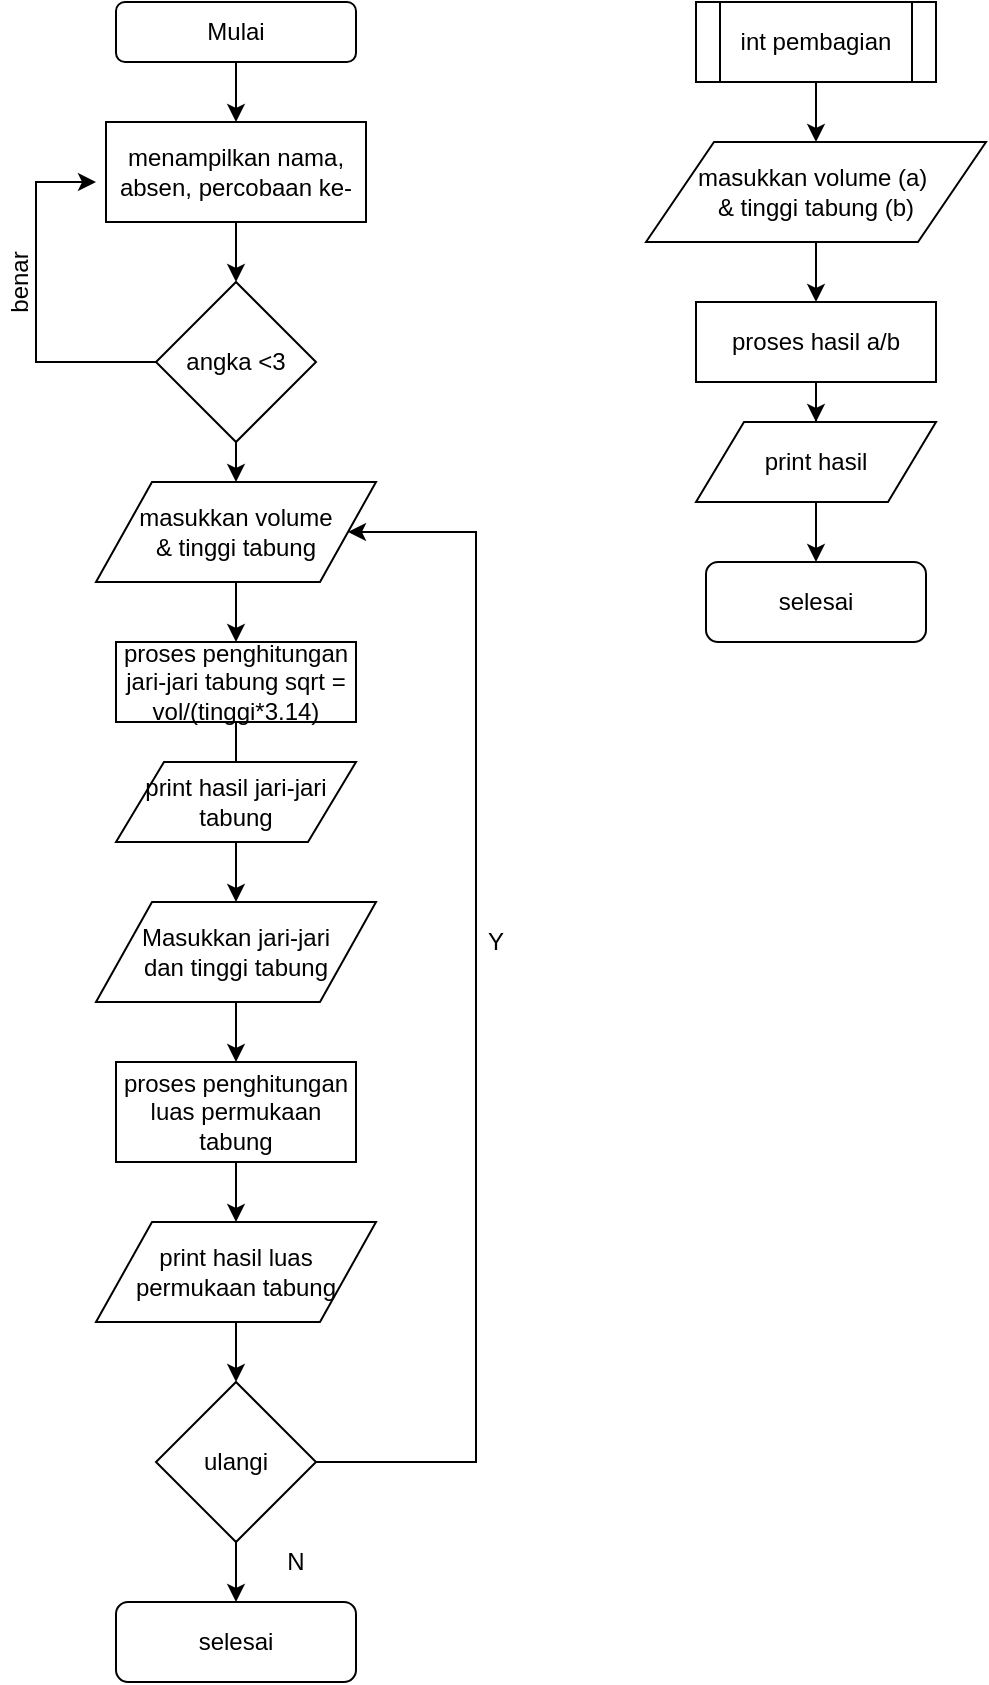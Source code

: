 <mxfile version="12.9.14" type="github">
  <diagram id="ThjVVSDZuOxU2vxRbBm2" name="Halaman-1">
    <mxGraphModel dx="868" dy="482" grid="1" gridSize="10" guides="1" tooltips="1" connect="1" arrows="1" fold="1" page="1" pageScale="1" pageWidth="850" pageHeight="1100" math="0" shadow="0">
      <root>
        <mxCell id="0" />
        <mxCell id="1" parent="0" />
        <mxCell id="2Dfqi70ykLB82hxpKwa3-2" style="edgeStyle=orthogonalEdgeStyle;rounded=0;orthogonalLoop=1;jettySize=auto;html=1;" edge="1" parent="1" source="2Dfqi70ykLB82hxpKwa3-1">
          <mxGeometry relative="1" as="geometry">
            <mxPoint x="330" y="100" as="targetPoint" />
          </mxGeometry>
        </mxCell>
        <mxCell id="2Dfqi70ykLB82hxpKwa3-1" value="Mulai" style="rounded=1;whiteSpace=wrap;html=1;" vertex="1" parent="1">
          <mxGeometry x="270" y="40" width="120" height="30" as="geometry" />
        </mxCell>
        <mxCell id="2Dfqi70ykLB82hxpKwa3-4" style="edgeStyle=orthogonalEdgeStyle;rounded=0;orthogonalLoop=1;jettySize=auto;html=1;" edge="1" parent="1" source="2Dfqi70ykLB82hxpKwa3-3" target="2Dfqi70ykLB82hxpKwa3-5">
          <mxGeometry relative="1" as="geometry">
            <mxPoint x="335" y="180" as="targetPoint" />
          </mxGeometry>
        </mxCell>
        <mxCell id="2Dfqi70ykLB82hxpKwa3-3" value="menampilkan nama, absen, percobaan ke-" style="rounded=0;whiteSpace=wrap;html=1;" vertex="1" parent="1">
          <mxGeometry x="265" y="100" width="130" height="50" as="geometry" />
        </mxCell>
        <mxCell id="2Dfqi70ykLB82hxpKwa3-6" style="edgeStyle=orthogonalEdgeStyle;rounded=0;orthogonalLoop=1;jettySize=auto;html=1;" edge="1" parent="1" source="2Dfqi70ykLB82hxpKwa3-5">
          <mxGeometry relative="1" as="geometry">
            <mxPoint x="260" y="130" as="targetPoint" />
            <Array as="points">
              <mxPoint x="230" y="220" />
              <mxPoint x="230" y="130" />
            </Array>
          </mxGeometry>
        </mxCell>
        <mxCell id="2Dfqi70ykLB82hxpKwa3-11" style="edgeStyle=orthogonalEdgeStyle;rounded=0;orthogonalLoop=1;jettySize=auto;html=1;" edge="1" parent="1" source="2Dfqi70ykLB82hxpKwa3-5">
          <mxGeometry relative="1" as="geometry">
            <mxPoint x="330" y="280" as="targetPoint" />
          </mxGeometry>
        </mxCell>
        <mxCell id="2Dfqi70ykLB82hxpKwa3-5" value="angka &amp;lt;3" style="rhombus;whiteSpace=wrap;html=1;" vertex="1" parent="1">
          <mxGeometry x="290" y="180" width="80" height="80" as="geometry" />
        </mxCell>
        <mxCell id="2Dfqi70ykLB82hxpKwa3-7" value="benar" style="text;html=1;strokeColor=none;fillColor=none;align=center;verticalAlign=middle;whiteSpace=wrap;rounded=0;rotation=-90;" vertex="1" parent="1">
          <mxGeometry x="202" y="170" width="40" height="20" as="geometry" />
        </mxCell>
        <mxCell id="2Dfqi70ykLB82hxpKwa3-13" style="edgeStyle=orthogonalEdgeStyle;rounded=0;orthogonalLoop=1;jettySize=auto;html=1;" edge="1" parent="1" source="2Dfqi70ykLB82hxpKwa3-12">
          <mxGeometry relative="1" as="geometry">
            <mxPoint x="330" y="360" as="targetPoint" />
          </mxGeometry>
        </mxCell>
        <mxCell id="2Dfqi70ykLB82hxpKwa3-12" value="masukkan volume &lt;br&gt;&amp;amp; tinggi tabung" style="shape=parallelogram;perimeter=parallelogramPerimeter;whiteSpace=wrap;html=1;" vertex="1" parent="1">
          <mxGeometry x="260" y="280" width="140" height="50" as="geometry" />
        </mxCell>
        <mxCell id="2Dfqi70ykLB82hxpKwa3-16" style="edgeStyle=orthogonalEdgeStyle;rounded=0;orthogonalLoop=1;jettySize=auto;html=1;" edge="1" parent="1" source="2Dfqi70ykLB82hxpKwa3-15">
          <mxGeometry relative="1" as="geometry">
            <mxPoint x="330" y="440" as="targetPoint" />
          </mxGeometry>
        </mxCell>
        <mxCell id="2Dfqi70ykLB82hxpKwa3-15" value="proses penghitungan jari-jari tabung sqrt = vol/(tinggi*3.14)" style="rounded=0;whiteSpace=wrap;html=1;" vertex="1" parent="1">
          <mxGeometry x="270" y="360" width="120" height="40" as="geometry" />
        </mxCell>
        <mxCell id="2Dfqi70ykLB82hxpKwa3-18" style="edgeStyle=orthogonalEdgeStyle;rounded=0;orthogonalLoop=1;jettySize=auto;html=1;" edge="1" parent="1" source="2Dfqi70ykLB82hxpKwa3-17" target="2Dfqi70ykLB82hxpKwa3-19">
          <mxGeometry relative="1" as="geometry">
            <mxPoint x="330" y="510" as="targetPoint" />
          </mxGeometry>
        </mxCell>
        <mxCell id="2Dfqi70ykLB82hxpKwa3-17" value="print hasil jari-jari tabung" style="shape=parallelogram;perimeter=parallelogramPerimeter;whiteSpace=wrap;html=1;" vertex="1" parent="1">
          <mxGeometry x="270" y="420" width="120" height="40" as="geometry" />
        </mxCell>
        <mxCell id="2Dfqi70ykLB82hxpKwa3-20" style="edgeStyle=orthogonalEdgeStyle;rounded=0;orthogonalLoop=1;jettySize=auto;html=1;" edge="1" parent="1" source="2Dfqi70ykLB82hxpKwa3-19" target="2Dfqi70ykLB82hxpKwa3-21">
          <mxGeometry relative="1" as="geometry">
            <mxPoint x="330" y="580" as="targetPoint" />
          </mxGeometry>
        </mxCell>
        <mxCell id="2Dfqi70ykLB82hxpKwa3-19" value="Masukkan jari-jari &lt;br&gt;dan tinggi tabung" style="shape=parallelogram;perimeter=parallelogramPerimeter;whiteSpace=wrap;html=1;" vertex="1" parent="1">
          <mxGeometry x="260" y="490" width="140" height="50" as="geometry" />
        </mxCell>
        <mxCell id="2Dfqi70ykLB82hxpKwa3-23" style="edgeStyle=orthogonalEdgeStyle;rounded=0;orthogonalLoop=1;jettySize=auto;html=1;" edge="1" parent="1" source="2Dfqi70ykLB82hxpKwa3-21" target="2Dfqi70ykLB82hxpKwa3-22">
          <mxGeometry relative="1" as="geometry" />
        </mxCell>
        <mxCell id="2Dfqi70ykLB82hxpKwa3-21" value="proses penghitungan luas permukaan tabung" style="rounded=0;whiteSpace=wrap;html=1;" vertex="1" parent="1">
          <mxGeometry x="270" y="570" width="120" height="50" as="geometry" />
        </mxCell>
        <mxCell id="2Dfqi70ykLB82hxpKwa3-25" style="edgeStyle=orthogonalEdgeStyle;rounded=0;orthogonalLoop=1;jettySize=auto;html=1;" edge="1" parent="1" source="2Dfqi70ykLB82hxpKwa3-22">
          <mxGeometry relative="1" as="geometry">
            <mxPoint x="330" y="730" as="targetPoint" />
          </mxGeometry>
        </mxCell>
        <mxCell id="2Dfqi70ykLB82hxpKwa3-22" value="print hasil luas permukaan tabung" style="shape=parallelogram;perimeter=parallelogramPerimeter;whiteSpace=wrap;html=1;" vertex="1" parent="1">
          <mxGeometry x="260" y="650" width="140" height="50" as="geometry" />
        </mxCell>
        <mxCell id="2Dfqi70ykLB82hxpKwa3-26" style="edgeStyle=orthogonalEdgeStyle;rounded=0;orthogonalLoop=1;jettySize=auto;html=1;" edge="1" parent="1" source="2Dfqi70ykLB82hxpKwa3-24" target="2Dfqi70ykLB82hxpKwa3-12">
          <mxGeometry relative="1" as="geometry">
            <mxPoint x="450" y="310" as="targetPoint" />
            <Array as="points">
              <mxPoint x="450" y="770" />
              <mxPoint x="450" y="305" />
            </Array>
          </mxGeometry>
        </mxCell>
        <mxCell id="2Dfqi70ykLB82hxpKwa3-27" style="edgeStyle=orthogonalEdgeStyle;rounded=0;orthogonalLoop=1;jettySize=auto;html=1;" edge="1" parent="1" source="2Dfqi70ykLB82hxpKwa3-24" target="2Dfqi70ykLB82hxpKwa3-28">
          <mxGeometry relative="1" as="geometry">
            <mxPoint x="330" y="840" as="targetPoint" />
          </mxGeometry>
        </mxCell>
        <mxCell id="2Dfqi70ykLB82hxpKwa3-24" value="ulangi" style="rhombus;whiteSpace=wrap;html=1;" vertex="1" parent="1">
          <mxGeometry x="290" y="730" width="80" height="80" as="geometry" />
        </mxCell>
        <mxCell id="2Dfqi70ykLB82hxpKwa3-28" value="selesai" style="rounded=1;whiteSpace=wrap;html=1;" vertex="1" parent="1">
          <mxGeometry x="270" y="840" width="120" height="40" as="geometry" />
        </mxCell>
        <mxCell id="2Dfqi70ykLB82hxpKwa3-30" style="edgeStyle=orthogonalEdgeStyle;rounded=0;orthogonalLoop=1;jettySize=auto;html=1;" edge="1" parent="1" source="2Dfqi70ykLB82hxpKwa3-29">
          <mxGeometry relative="1" as="geometry">
            <mxPoint x="620" y="110" as="targetPoint" />
          </mxGeometry>
        </mxCell>
        <mxCell id="2Dfqi70ykLB82hxpKwa3-29" value="int pembagian" style="shape=process;whiteSpace=wrap;html=1;backgroundOutline=1;" vertex="1" parent="1">
          <mxGeometry x="560" y="40" width="120" height="40" as="geometry" />
        </mxCell>
        <mxCell id="2Dfqi70ykLB82hxpKwa3-36" style="edgeStyle=orthogonalEdgeStyle;rounded=0;orthogonalLoop=1;jettySize=auto;html=1;" edge="1" parent="1" source="2Dfqi70ykLB82hxpKwa3-34" target="2Dfqi70ykLB82hxpKwa3-35">
          <mxGeometry relative="1" as="geometry" />
        </mxCell>
        <mxCell id="2Dfqi70ykLB82hxpKwa3-34" value="&lt;span&gt;masukkan volume (a)&amp;nbsp;&lt;/span&gt;&lt;br&gt;&lt;span&gt;&amp;amp; tinggi tabung (b)&lt;/span&gt;" style="shape=parallelogram;perimeter=parallelogramPerimeter;whiteSpace=wrap;html=1;" vertex="1" parent="1">
          <mxGeometry x="535" y="110" width="170" height="50" as="geometry" />
        </mxCell>
        <mxCell id="2Dfqi70ykLB82hxpKwa3-38" style="edgeStyle=orthogonalEdgeStyle;rounded=0;orthogonalLoop=1;jettySize=auto;html=1;" edge="1" parent="1" source="2Dfqi70ykLB82hxpKwa3-35" target="2Dfqi70ykLB82hxpKwa3-39">
          <mxGeometry relative="1" as="geometry">
            <mxPoint x="620" y="250" as="targetPoint" />
          </mxGeometry>
        </mxCell>
        <mxCell id="2Dfqi70ykLB82hxpKwa3-35" value="proses hasil a/b" style="rounded=0;whiteSpace=wrap;html=1;" vertex="1" parent="1">
          <mxGeometry x="560" y="190" width="120" height="40" as="geometry" />
        </mxCell>
        <mxCell id="2Dfqi70ykLB82hxpKwa3-37" style="edgeStyle=orthogonalEdgeStyle;rounded=0;orthogonalLoop=1;jettySize=auto;html=1;exitX=0.5;exitY=1;exitDx=0;exitDy=0;" edge="1" parent="1" source="2Dfqi70ykLB82hxpKwa3-35" target="2Dfqi70ykLB82hxpKwa3-35">
          <mxGeometry relative="1" as="geometry" />
        </mxCell>
        <mxCell id="2Dfqi70ykLB82hxpKwa3-40" style="edgeStyle=orthogonalEdgeStyle;rounded=0;orthogonalLoop=1;jettySize=auto;html=1;" edge="1" parent="1" source="2Dfqi70ykLB82hxpKwa3-39">
          <mxGeometry relative="1" as="geometry">
            <mxPoint x="620" y="320" as="targetPoint" />
          </mxGeometry>
        </mxCell>
        <mxCell id="2Dfqi70ykLB82hxpKwa3-39" value="print hasil" style="shape=parallelogram;perimeter=parallelogramPerimeter;whiteSpace=wrap;html=1;" vertex="1" parent="1">
          <mxGeometry x="560" y="250" width="120" height="40" as="geometry" />
        </mxCell>
        <mxCell id="2Dfqi70ykLB82hxpKwa3-42" value="selesai" style="rounded=1;whiteSpace=wrap;html=1;" vertex="1" parent="1">
          <mxGeometry x="565" y="320" width="110" height="40" as="geometry" />
        </mxCell>
        <mxCell id="2Dfqi70ykLB82hxpKwa3-43" value="Y" style="text;html=1;strokeColor=none;fillColor=none;align=center;verticalAlign=middle;whiteSpace=wrap;rounded=0;" vertex="1" parent="1">
          <mxGeometry x="440" y="500" width="40" height="20" as="geometry" />
        </mxCell>
        <mxCell id="2Dfqi70ykLB82hxpKwa3-44" value="N" style="text;html=1;strokeColor=none;fillColor=none;align=center;verticalAlign=middle;whiteSpace=wrap;rounded=0;" vertex="1" parent="1">
          <mxGeometry x="340" y="810" width="40" height="20" as="geometry" />
        </mxCell>
      </root>
    </mxGraphModel>
  </diagram>
</mxfile>
